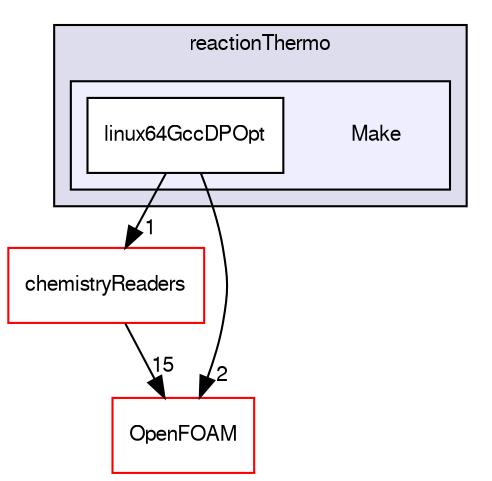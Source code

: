 digraph "src/thermophysicalModels/reactionThermo/Make" {
  bgcolor=transparent;
  compound=true
  node [ fontsize="10", fontname="FreeSans"];
  edge [ labelfontsize="10", labelfontname="FreeSans"];
  subgraph clusterdir_87c7a4a86ffb283740ec390ea55551cb {
    graph [ bgcolor="#ddddee", pencolor="black", label="reactionThermo" fontname="FreeSans", fontsize="10", URL="dir_87c7a4a86ffb283740ec390ea55551cb.html"]
  subgraph clusterdir_6a2c20eeaa8bb73288ceea6b76fd4077 {
    graph [ bgcolor="#eeeeff", pencolor="black", label="" URL="dir_6a2c20eeaa8bb73288ceea6b76fd4077.html"];
    dir_6a2c20eeaa8bb73288ceea6b76fd4077 [shape=plaintext label="Make"];
    dir_731bd23dd99d3708e7f327fd1cb34abd [shape=box label="linux64GccDPOpt" color="black" fillcolor="white" style="filled" URL="dir_731bd23dd99d3708e7f327fd1cb34abd.html"];
  }
  }
  dir_d6ca8f970bca45fc70c046b4a0fab377 [shape=box label="chemistryReaders" color="red" URL="dir_d6ca8f970bca45fc70c046b4a0fab377.html"];
  dir_c5473ff19b20e6ec4dfe5c310b3778a8 [shape=box label="OpenFOAM" color="red" URL="dir_c5473ff19b20e6ec4dfe5c310b3778a8.html"];
  dir_d6ca8f970bca45fc70c046b4a0fab377->dir_c5473ff19b20e6ec4dfe5c310b3778a8 [headlabel="15", labeldistance=1.5 headhref="dir_002666_001732.html"];
  dir_731bd23dd99d3708e7f327fd1cb34abd->dir_d6ca8f970bca45fc70c046b4a0fab377 [headlabel="1", labeldistance=1.5 headhref="dir_002675_002666.html"];
  dir_731bd23dd99d3708e7f327fd1cb34abd->dir_c5473ff19b20e6ec4dfe5c310b3778a8 [headlabel="2", labeldistance=1.5 headhref="dir_002675_001732.html"];
}
